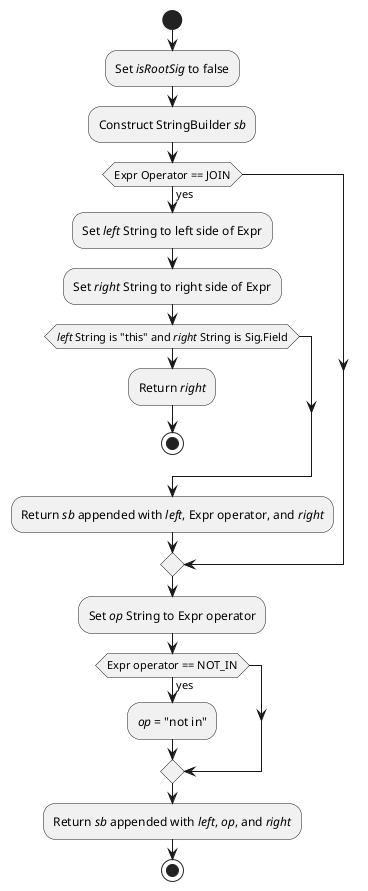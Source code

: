 @startuml
start
:Set //isRootSig// to false;
:Construct StringBuilder //sb//;
if (Expr Operator == JOIN) then (yes)
	:Set //left// String to left side of Expr;
	:Set //right// String to right side of Expr;
	if(//left// String is "this" and //right// String is Sig.Field)
		:Return //right//;
		stop
	endif
	:Return //sb// appended with //left//, Expr operator, and //right//;
endif
:Set //op// String to Expr operator;
if(Expr operator == NOT_IN) then (yes)
	://op// = "not in";
endif
:Return //sb// appended with //left//, //op//, and //right//;
stop
@enduml